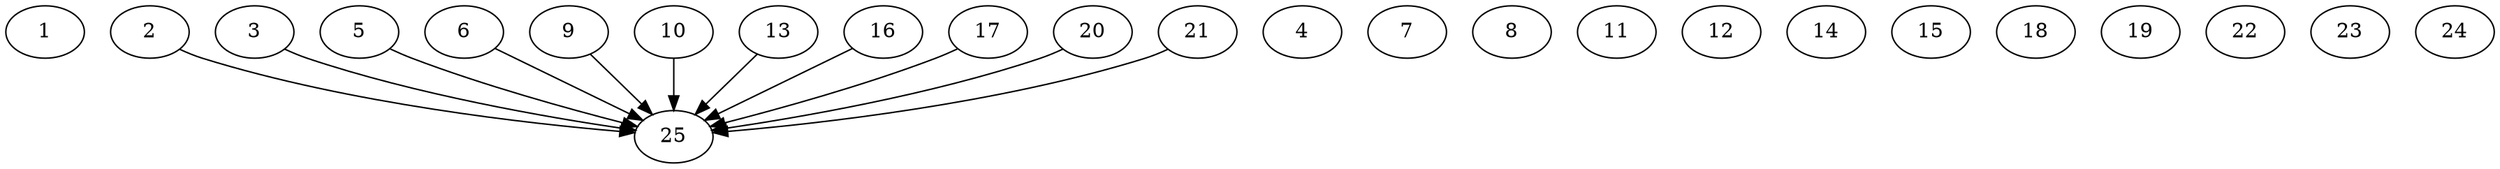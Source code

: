// DAG automatically generated by daggen at Thu Oct  3 14:00:39 2019
// ./daggen --dot -n 25 --ccr 0.4 --fat 0.9 --regular 0.5 --density 0.5 --mindata 5242880 --maxdata 52428800 
digraph G {
  1 [size="117952000", alpha="0.17", expect_size="47180800"] 
  2 [size="54581760", alpha="0.05", expect_size="21832704"] 
  2 -> 25 [size ="21832704"]
  3 [size="36579840", alpha="0.16", expect_size="14631936"] 
  3 -> 25 [size ="14631936"]
  4 [size="78924800", alpha="0.19", expect_size="31569920"] 
  5 [size="83066880", alpha="0.19", expect_size="33226752"] 
  5 -> 25 [size ="33226752"]
  6 [size="128015360", alpha="0.16", expect_size="51206144"] 
  6 -> 25 [size ="51206144"]
  7 [size="33052160", alpha="0.16", expect_size="13220864"] 
  8 [size="95590400", alpha="0.13", expect_size="38236160"] 
  9 [size="125957120", alpha="0.12", expect_size="50382848"] 
  9 -> 25 [size ="50382848"]
  10 [size="71838720", alpha="0.09", expect_size="28735488"] 
  10 -> 25 [size ="28735488"]
  11 [size="104737280", alpha="0.18", expect_size="41894912"] 
  12 [size="84876800", alpha="0.12", expect_size="33950720"] 
  13 [size="113164800", alpha="0.19", expect_size="45265920"] 
  13 -> 25 [size ="45265920"]
  14 [size="88860160", alpha="0.00", expect_size="35544064"] 
  15 [size="83294720", alpha="0.09", expect_size="33317888"] 
  16 [size="75264000", alpha="0.09", expect_size="30105600"] 
  16 -> 25 [size ="30105600"]
  17 [size="52889600", alpha="0.17", expect_size="21155840"] 
  17 -> 25 [size ="21155840"]
  18 [size="29053440", alpha="0.06", expect_size="11621376"] 
  19 [size="104325120", alpha="0.07", expect_size="41730048"] 
  20 [size="57047040", alpha="0.07", expect_size="22818816"] 
  20 -> 25 [size ="22818816"]
  21 [size="112962560", alpha="0.05", expect_size="45185024"] 
  21 -> 25 [size ="45185024"]
  22 [size="99740160", alpha="0.10", expect_size="39896064"] 
  23 [size="51138560", alpha="0.19", expect_size="20455424"] 
  24 [size="46430720", alpha="0.19", expect_size="18572288"] 
  25 [size="48990720", alpha="0.11", expect_size="19596288"] 
}
